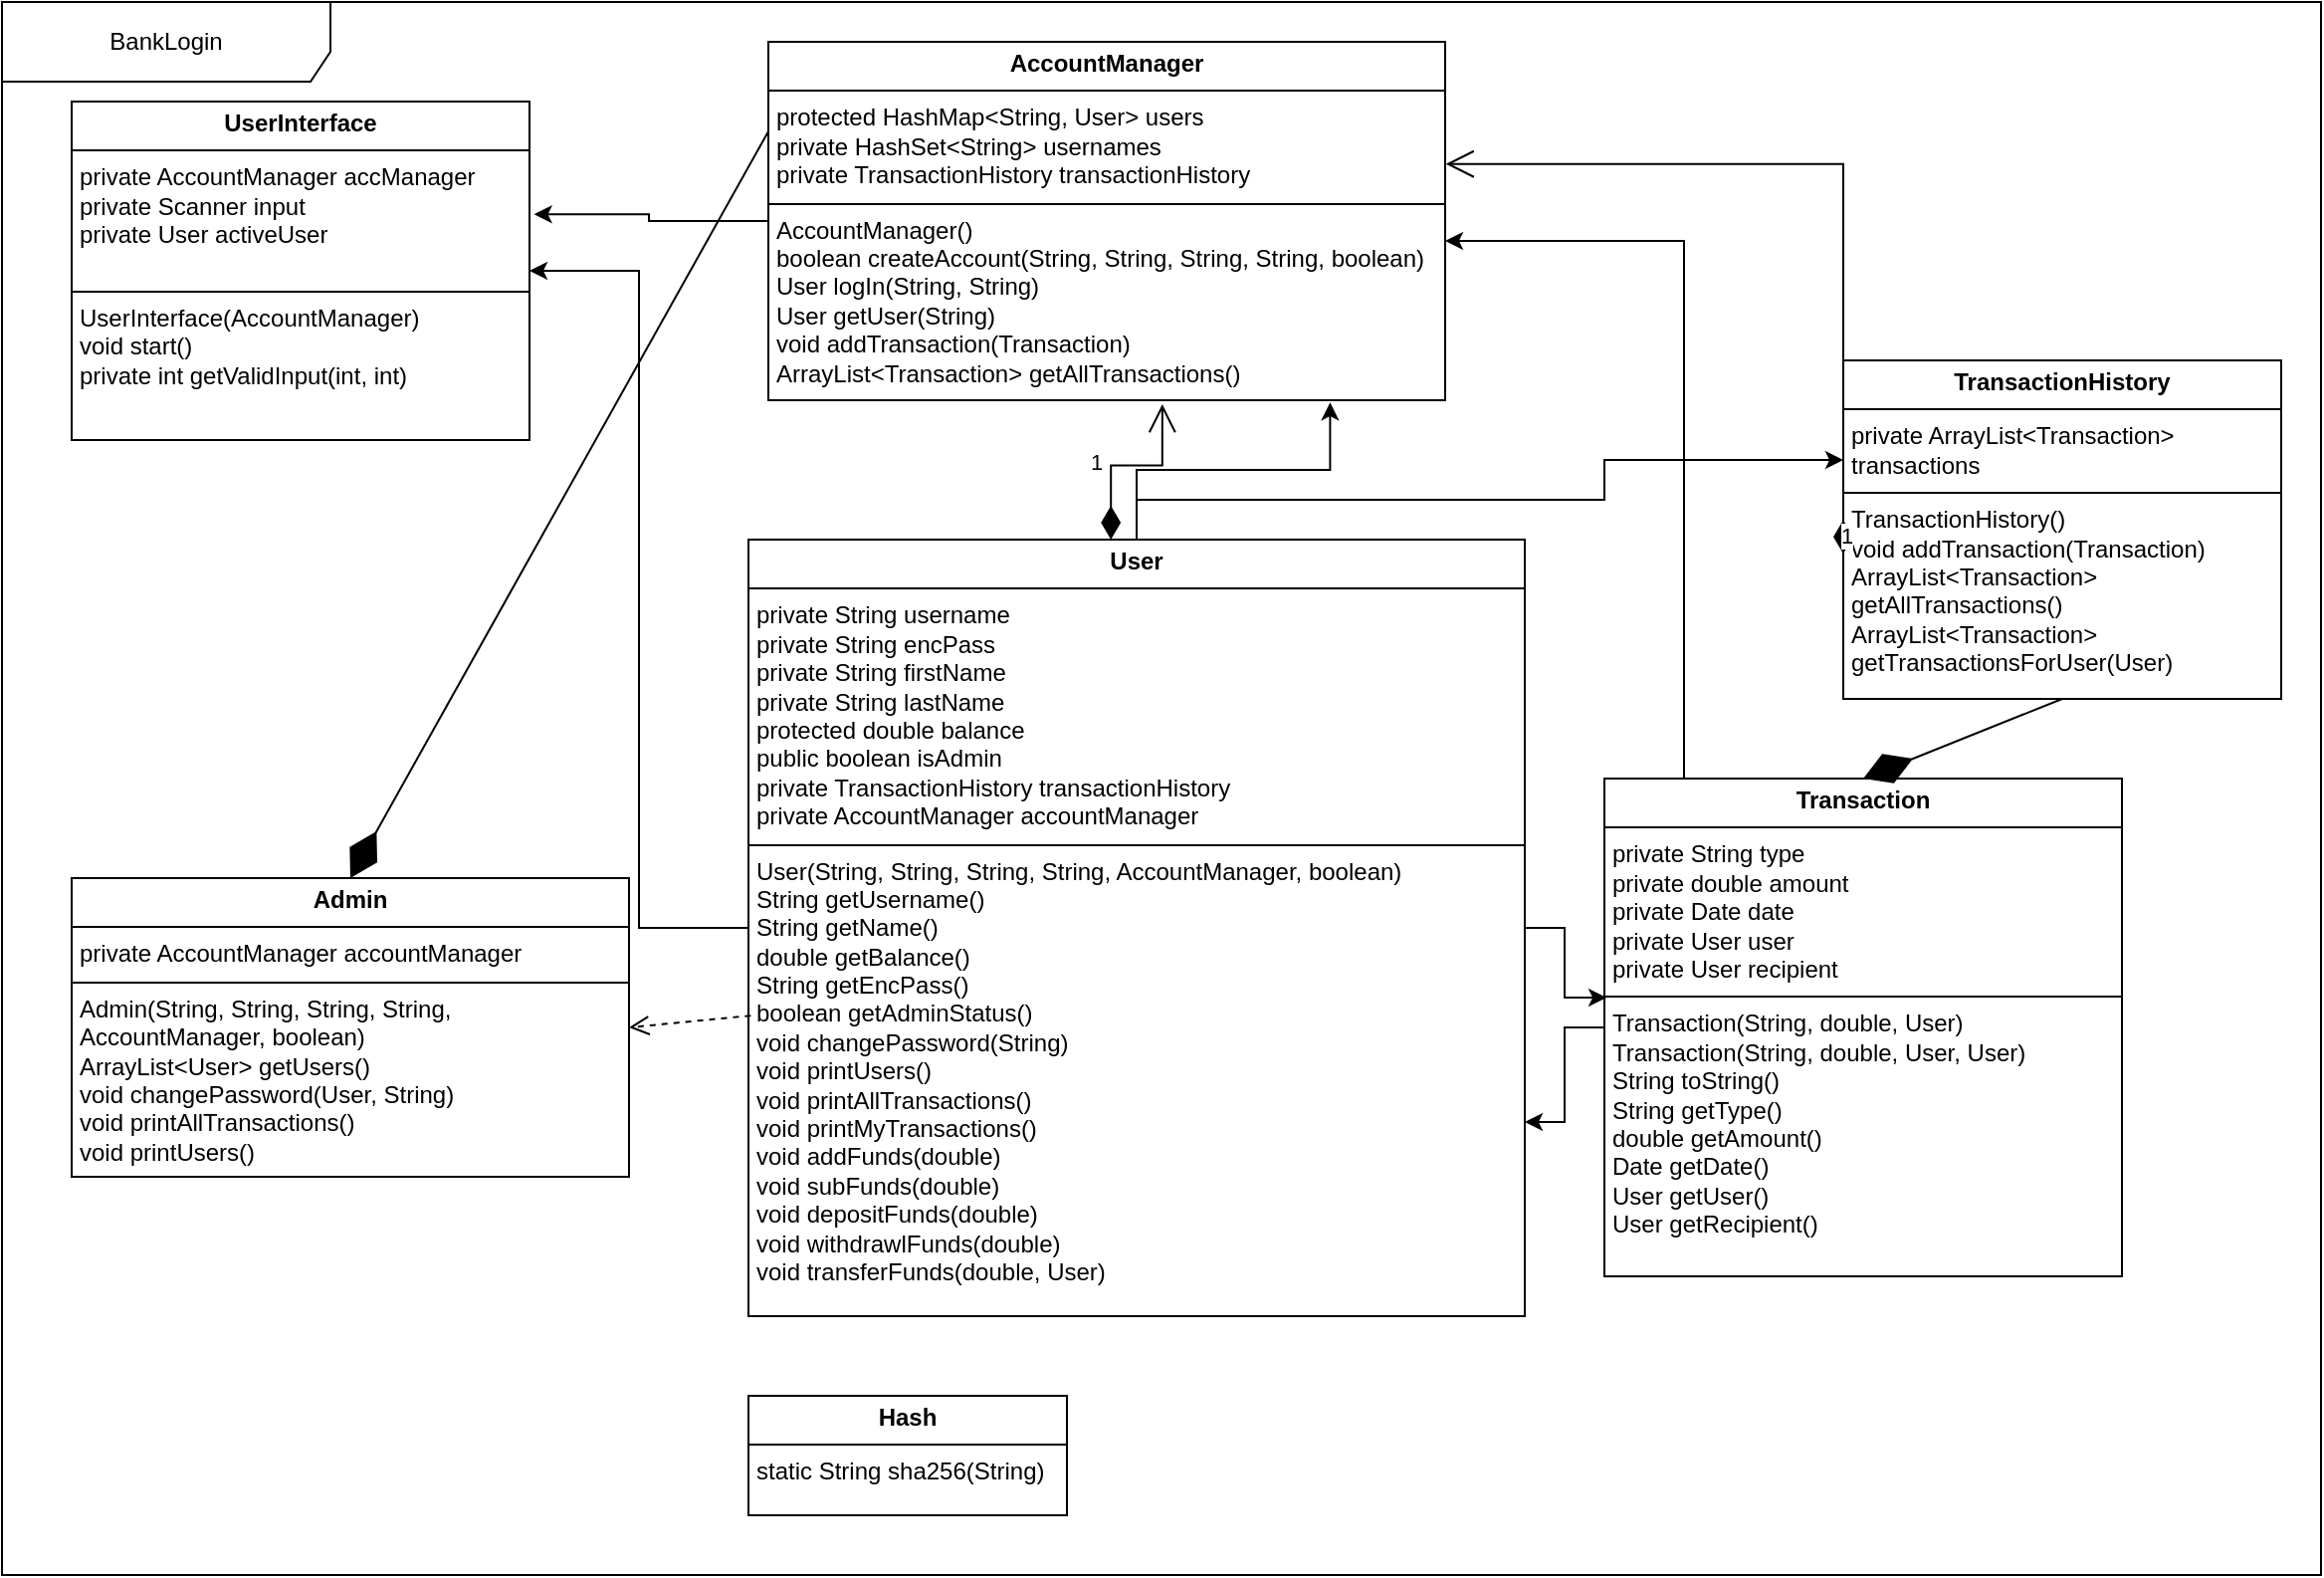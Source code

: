 <mxfile version="24.8.6">
  <diagram name="Page-1" id="c4acf3e9-155e-7222-9cf6-157b1a14988f">
    <mxGraphModel dx="2122" dy="852" grid="1" gridSize="10" guides="1" tooltips="1" connect="1" arrows="1" fold="1" page="1" pageScale="1" pageWidth="850" pageHeight="1100" background="none" math="0" shadow="0">
      <root>
        <mxCell id="0" />
        <mxCell id="1" parent="0" />
        <mxCell id="RVb5oqGzyK0K8IVMlo9C-1" value="&lt;p style=&quot;margin:0px;margin-top:4px;text-align:center;&quot;&gt;&lt;b&gt;AccountManager&lt;/b&gt;&lt;/p&gt;&lt;hr size=&quot;1&quot; style=&quot;border-style:solid;&quot;&gt;&lt;p style=&quot;margin:0px;margin-left:4px;&quot;&gt;protected HashMap&amp;lt;String, User&amp;gt; users&lt;/p&gt;&lt;p style=&quot;margin:0px;margin-left:4px;&quot;&gt;private HashSet&amp;lt;String&amp;gt; usernames&lt;/p&gt;&lt;p style=&quot;margin:0px;margin-left:4px;&quot;&gt;private TransactionHistory transactionHistory&lt;/p&gt;&lt;hr size=&quot;1&quot; style=&quot;border-style:solid;&quot;&gt;&lt;p style=&quot;margin:0px;margin-left:4px;&quot;&gt;AccountManager()&lt;/p&gt;&lt;p style=&quot;margin:0px;margin-left:4px;&quot;&gt;boolean createAccount(String, String, String, String, boolean)&lt;/p&gt;&lt;p style=&quot;margin:0px;margin-left:4px;&quot;&gt;User logIn(String, String)&lt;/p&gt;&lt;p style=&quot;margin:0px;margin-left:4px;&quot;&gt;User getUser(String)&lt;/p&gt;&lt;p style=&quot;margin:0px;margin-left:4px;&quot;&gt;void addTransaction(Transaction)&lt;/p&gt;&lt;p style=&quot;margin:0px;margin-left:4px;&quot;&gt;ArrayList&amp;lt;Transaction&amp;gt; getAllTransactions()&lt;/p&gt;" style="verticalAlign=top;align=left;overflow=fill;html=1;whiteSpace=wrap;" vertex="1" parent="1">
          <mxGeometry x="60" y="30" width="340" height="180" as="geometry" />
        </mxCell>
        <mxCell id="RVb5oqGzyK0K8IVMlo9C-5" value="&lt;p style=&quot;margin:0px;margin-top:4px;text-align:center;&quot;&gt;&lt;b&gt;Admin&lt;/b&gt;&lt;/p&gt;&lt;hr size=&quot;1&quot; style=&quot;border-style:solid;&quot;&gt;&lt;p style=&quot;margin:0px;margin-left:4px;&quot;&gt;private AccountManager accountManager&lt;/p&gt;&lt;hr size=&quot;1&quot; style=&quot;border-style:solid;&quot;&gt;&lt;p style=&quot;margin:0px;margin-left:4px;&quot;&gt;Admin(String, String, String, String, AccountManager, boolean)&lt;/p&gt;&lt;p style=&quot;margin:0px;margin-left:4px;&quot;&gt;ArrayList&amp;lt;User&amp;gt; getUsers()&lt;/p&gt;&lt;p style=&quot;margin:0px;margin-left:4px;&quot;&gt;void changePassword(User, String)&lt;/p&gt;&lt;p style=&quot;margin:0px;margin-left:4px;&quot;&gt;void printAllTransactions()&lt;/p&gt;&lt;p style=&quot;margin:0px;margin-left:4px;&quot;&gt;void printUsers()&lt;/p&gt;" style="verticalAlign=top;align=left;overflow=fill;html=1;whiteSpace=wrap;" vertex="1" parent="1">
          <mxGeometry x="-290" y="450" width="280" height="150" as="geometry" />
        </mxCell>
        <mxCell id="RVb5oqGzyK0K8IVMlo9C-34" style="edgeStyle=orthogonalEdgeStyle;rounded=0;orthogonalLoop=1;jettySize=auto;html=1;" edge="1" parent="1" source="RVb5oqGzyK0K8IVMlo9C-8">
          <mxGeometry relative="1" as="geometry">
            <mxPoint x="600" y="240" as="targetPoint" />
            <Array as="points">
              <mxPoint x="245" y="260" />
              <mxPoint x="480" y="260" />
              <mxPoint x="480" y="240" />
            </Array>
          </mxGeometry>
        </mxCell>
        <mxCell id="RVb5oqGzyK0K8IVMlo9C-36" style="edgeStyle=orthogonalEdgeStyle;rounded=0;orthogonalLoop=1;jettySize=auto;html=1;entryX=1;entryY=0.5;entryDx=0;entryDy=0;" edge="1" parent="1" source="RVb5oqGzyK0K8IVMlo9C-8" target="RVb5oqGzyK0K8IVMlo9C-20">
          <mxGeometry relative="1" as="geometry" />
        </mxCell>
        <mxCell id="RVb5oqGzyK0K8IVMlo9C-8" value="&lt;p style=&quot;margin:0px;margin-top:4px;text-align:center;&quot;&gt;&lt;b&gt;User&lt;/b&gt;&lt;/p&gt;&lt;hr size=&quot;1&quot; style=&quot;border-style:solid;&quot;&gt;&lt;p style=&quot;margin:0px;margin-left:4px;&quot;&gt;private String username&lt;/p&gt;&lt;p style=&quot;margin:0px;margin-left:4px;&quot;&gt;private String encPass&lt;/p&gt;&lt;p style=&quot;margin:0px;margin-left:4px;&quot;&gt;private String firstName&lt;/p&gt;&lt;p style=&quot;margin:0px;margin-left:4px;&quot;&gt;private String lastName&lt;/p&gt;&lt;p style=&quot;margin:0px;margin-left:4px;&quot;&gt;protected double balance&lt;/p&gt;&lt;p style=&quot;margin:0px;margin-left:4px;&quot;&gt;public boolean isAdmin&lt;/p&gt;&lt;p style=&quot;margin:0px;margin-left:4px;&quot;&gt;private TransactionHistory transactionHistory&lt;/p&gt;&lt;p style=&quot;margin:0px;margin-left:4px;&quot;&gt;private AccountManager accountManager&lt;/p&gt;&lt;hr size=&quot;1&quot; style=&quot;border-style:solid;&quot;&gt;&lt;p style=&quot;margin:0px;margin-left:4px;&quot;&gt;User(String, String, String, String, AccountManager, boolean)&lt;/p&gt;&lt;p style=&quot;margin:0px;margin-left:4px;&quot;&gt;String getUsername()&lt;/p&gt;&lt;p style=&quot;margin:0px;margin-left:4px;&quot;&gt;String getName()&lt;/p&gt;&lt;p style=&quot;margin:0px;margin-left:4px;&quot;&gt;double getBalance()&lt;/p&gt;&lt;p style=&quot;margin:0px;margin-left:4px;&quot;&gt;String getEncPass()&lt;/p&gt;&lt;p style=&quot;margin:0px;margin-left:4px;&quot;&gt;boolean getAdminStatus()&lt;/p&gt;&lt;p style=&quot;margin:0px;margin-left:4px;&quot;&gt;void changePassword(String)&lt;/p&gt;&lt;p style=&quot;margin:0px;margin-left:4px;&quot;&gt;void printUsers()&lt;/p&gt;&lt;p style=&quot;margin:0px;margin-left:4px;&quot;&gt;void printAllTransactions()&lt;/p&gt;&lt;p style=&quot;margin:0px;margin-left:4px;&quot;&gt;void printMyTransactions()&lt;/p&gt;&lt;p style=&quot;margin:0px;margin-left:4px;&quot;&gt;void addFunds(double)&lt;/p&gt;&lt;p style=&quot;margin:0px;margin-left:4px;&quot;&gt;void subFunds(double)&lt;/p&gt;&lt;p style=&quot;margin:0px;margin-left:4px;&quot;&gt;void depositFunds(double)&lt;/p&gt;&lt;p style=&quot;margin:0px;margin-left:4px;&quot;&gt;void withdrawlFunds(double)&lt;/p&gt;&lt;p style=&quot;margin:0px;margin-left:4px;&quot;&gt;void transferFunds(double, User)&lt;/p&gt;" style="verticalAlign=top;align=left;overflow=fill;html=1;whiteSpace=wrap;" vertex="1" parent="1">
          <mxGeometry x="50" y="280" width="390" height="390" as="geometry" />
        </mxCell>
        <mxCell id="RVb5oqGzyK0K8IVMlo9C-24" style="edgeStyle=orthogonalEdgeStyle;rounded=0;orthogonalLoop=1;jettySize=auto;html=1;exitX=0.164;exitY=0.002;exitDx=0;exitDy=0;exitPerimeter=0;" edge="1" parent="1" source="RVb5oqGzyK0K8IVMlo9C-11">
          <mxGeometry relative="1" as="geometry">
            <mxPoint x="400" y="130" as="targetPoint" />
            <Array as="points">
              <mxPoint x="520" y="401" />
              <mxPoint x="520" y="130" />
            </Array>
          </mxGeometry>
        </mxCell>
        <mxCell id="RVb5oqGzyK0K8IVMlo9C-31" style="edgeStyle=orthogonalEdgeStyle;rounded=0;orthogonalLoop=1;jettySize=auto;html=1;entryX=1;entryY=0.75;entryDx=0;entryDy=0;" edge="1" parent="1" source="RVb5oqGzyK0K8IVMlo9C-11" target="RVb5oqGzyK0K8IVMlo9C-8">
          <mxGeometry relative="1" as="geometry" />
        </mxCell>
        <mxCell id="RVb5oqGzyK0K8IVMlo9C-11" value="&lt;p style=&quot;margin:0px;margin-top:4px;text-align:center;&quot;&gt;&lt;b&gt;Transaction&lt;/b&gt;&lt;/p&gt;&lt;hr size=&quot;1&quot; style=&quot;border-style:solid;&quot;&gt;&lt;p style=&quot;margin:0px;margin-left:4px;&quot;&gt;private String type&lt;/p&gt;&lt;p style=&quot;margin:0px;margin-left:4px;&quot;&gt;private double amount&lt;/p&gt;&lt;p style=&quot;margin:0px;margin-left:4px;&quot;&gt;private Date date&lt;/p&gt;&lt;p style=&quot;margin:0px;margin-left:4px;&quot;&gt;private User user&lt;/p&gt;&lt;p style=&quot;margin:0px;margin-left:4px;&quot;&gt;private User recipient&lt;/p&gt;&lt;hr size=&quot;1&quot; style=&quot;border-style:solid;&quot;&gt;&lt;p style=&quot;margin:0px;margin-left:4px;&quot;&gt;Transaction(String, double, User)&lt;/p&gt;&lt;p style=&quot;margin:0px;margin-left:4px;&quot;&gt;Transaction(String, double, User, User)&lt;/p&gt;&lt;p style=&quot;margin:0px;margin-left:4px;&quot;&gt;String toString()&lt;/p&gt;&lt;p style=&quot;margin:0px;margin-left:4px;&quot;&gt;String getType()&lt;/p&gt;&lt;p style=&quot;margin:0px;margin-left:4px;&quot;&gt;double getAmount()&lt;/p&gt;&lt;p style=&quot;margin:0px;margin-left:4px;&quot;&gt;Date getDate()&lt;/p&gt;&lt;p style=&quot;margin:0px;margin-left:4px;&quot;&gt;User getUser()&lt;/p&gt;&lt;p style=&quot;margin:0px;margin-left:4px;&quot;&gt;User getRecipient()&lt;/p&gt;" style="verticalAlign=top;align=left;overflow=fill;html=1;whiteSpace=wrap;" vertex="1" parent="1">
          <mxGeometry x="480" y="400" width="260" height="250" as="geometry" />
        </mxCell>
        <mxCell id="RVb5oqGzyK0K8IVMlo9C-13" value="&lt;p style=&quot;margin:0px;margin-top:4px;text-align:center;&quot;&gt;&lt;b&gt;TransactionHistory&lt;/b&gt;&lt;/p&gt;&lt;hr size=&quot;1&quot; style=&quot;border-style:solid;&quot;&gt;&lt;p style=&quot;margin:0px;margin-left:4px;&quot;&gt;private ArrayList&amp;lt;Transaction&amp;gt; transactions&lt;/p&gt;&lt;hr size=&quot;1&quot; style=&quot;border-style:solid;&quot;&gt;&lt;p style=&quot;margin:0px;margin-left:4px;&quot;&gt;TransactionHistory()&lt;/p&gt;&lt;p style=&quot;margin:0px;margin-left:4px;&quot;&gt;void addTransaction(Transaction)&lt;/p&gt;&lt;p style=&quot;margin:0px;margin-left:4px;&quot;&gt;ArrayList&amp;lt;Transaction&amp;gt; getAllTransactions()&lt;/p&gt;&lt;p style=&quot;margin:0px;margin-left:4px;&quot;&gt;ArrayList&amp;lt;Transaction&amp;gt; getTransactionsForUser(User)&lt;/p&gt;" style="verticalAlign=top;align=left;overflow=fill;html=1;whiteSpace=wrap;" vertex="1" parent="1">
          <mxGeometry x="600" y="190" width="220" height="170" as="geometry" />
        </mxCell>
        <mxCell id="RVb5oqGzyK0K8IVMlo9C-19" value="&lt;p style=&quot;margin:0px;margin-top:4px;text-align:center;&quot;&gt;&lt;b&gt;Hash&lt;/b&gt;&lt;/p&gt;&lt;hr size=&quot;1&quot; style=&quot;border-style:solid;&quot;&gt;&lt;p style=&quot;margin:0px;margin-left:4px;&quot;&gt;static String sha256(String)&lt;/p&gt;" style="verticalAlign=top;align=left;overflow=fill;html=1;whiteSpace=wrap;" vertex="1" parent="1">
          <mxGeometry x="50" y="710" width="160" height="60" as="geometry" />
        </mxCell>
        <mxCell id="RVb5oqGzyK0K8IVMlo9C-20" value="&lt;p style=&quot;margin:0px;margin-top:4px;text-align:center;&quot;&gt;&lt;b&gt;UserInterface&lt;/b&gt;&lt;/p&gt;&lt;hr size=&quot;1&quot; style=&quot;border-style:solid;&quot;&gt;&lt;p style=&quot;margin:0px;margin-left:4px;&quot;&gt;private AccountManager accManager&lt;/p&gt;&lt;p style=&quot;margin:0px;margin-left:4px;&quot;&gt;private Scanner input&lt;/p&gt;&lt;p style=&quot;margin:0px;margin-left:4px;&quot;&gt;private User activeUser&lt;/p&gt;&lt;div&gt;&lt;br&gt;&lt;/div&gt;&lt;hr size=&quot;1&quot; style=&quot;border-style:solid;&quot;&gt;&lt;p style=&quot;margin:0px;margin-left:4px;&quot;&gt;UserInterface(AccountManager)&lt;/p&gt;&lt;p style=&quot;margin:0px;margin-left:4px;&quot;&gt;void start()&lt;/p&gt;&lt;p style=&quot;margin:0px;margin-left:4px;&quot;&gt;private int getValidInput(int, int)&lt;/p&gt;" style="verticalAlign=top;align=left;overflow=fill;html=1;whiteSpace=wrap;" vertex="1" parent="1">
          <mxGeometry x="-290" y="60" width="230" height="170" as="geometry" />
        </mxCell>
        <mxCell id="RVb5oqGzyK0K8IVMlo9C-22" value="1" style="endArrow=open;html=1;endSize=12;startArrow=diamondThin;startSize=14;startFill=1;edgeStyle=orthogonalEdgeStyle;align=left;verticalAlign=bottom;rounded=0;entryX=0.58;entryY=0.996;entryDx=0;entryDy=0;entryPerimeter=0;exitX=0.465;exitY=-0.007;exitDx=0;exitDy=0;exitPerimeter=0;" edge="1" parent="1">
          <mxGeometry x="-0.36" y="12" relative="1" as="geometry">
            <mxPoint x="232.07" y="280" as="sourcePoint" />
            <mxPoint x="257.92" y="212.01" as="targetPoint" />
            <Array as="points">
              <mxPoint x="231.72" y="242.73" />
              <mxPoint x="257.72" y="242.73" />
            </Array>
            <mxPoint as="offset" />
          </mxGeometry>
        </mxCell>
        <mxCell id="RVb5oqGzyK0K8IVMlo9C-23" value="1" style="endArrow=open;html=1;endSize=12;startArrow=diamondThin;startSize=14;startFill=1;edgeStyle=orthogonalEdgeStyle;align=left;verticalAlign=bottom;rounded=0;entryX=1.001;entryY=0.341;entryDx=0;entryDy=0;entryPerimeter=0;exitX=0;exitY=0.571;exitDx=0;exitDy=0;exitPerimeter=0;" edge="1" parent="1" source="RVb5oqGzyK0K8IVMlo9C-13" target="RVb5oqGzyK0K8IVMlo9C-1">
          <mxGeometry x="-1" y="3" relative="1" as="geometry">
            <mxPoint x="440" y="120" as="sourcePoint" />
            <mxPoint x="600" y="120" as="targetPoint" />
            <Array as="points">
              <mxPoint x="600" y="91" />
            </Array>
          </mxGeometry>
        </mxCell>
        <mxCell id="RVb5oqGzyK0K8IVMlo9C-25" value="" style="html=1;verticalAlign=bottom;endArrow=open;dashed=1;endSize=8;curved=0;rounded=0;entryX=1;entryY=0.5;entryDx=0;entryDy=0;exitX=0.003;exitY=0.613;exitDx=0;exitDy=0;exitPerimeter=0;" edge="1" parent="1" source="RVb5oqGzyK0K8IVMlo9C-8" target="RVb5oqGzyK0K8IVMlo9C-5">
          <mxGeometry relative="1" as="geometry">
            <mxPoint x="-70" y="670" as="sourcePoint" />
            <mxPoint x="-10" y="620" as="targetPoint" />
          </mxGeometry>
        </mxCell>
        <mxCell id="RVb5oqGzyK0K8IVMlo9C-26" value="" style="endArrow=diamondThin;endFill=1;endSize=24;html=1;rounded=0;entryX=0.5;entryY=0;entryDx=0;entryDy=0;exitX=0;exitY=0.25;exitDx=0;exitDy=0;" edge="1" parent="1" source="RVb5oqGzyK0K8IVMlo9C-1" target="RVb5oqGzyK0K8IVMlo9C-5">
          <mxGeometry width="160" relative="1" as="geometry">
            <mxPoint x="-160" y="70" as="sourcePoint" />
            <mxPoint y="70" as="targetPoint" />
          </mxGeometry>
        </mxCell>
        <mxCell id="RVb5oqGzyK0K8IVMlo9C-30" style="edgeStyle=orthogonalEdgeStyle;rounded=0;orthogonalLoop=1;jettySize=auto;html=1;entryX=0.004;entryY=0.44;entryDx=0;entryDy=0;entryPerimeter=0;" edge="1" parent="1" source="RVb5oqGzyK0K8IVMlo9C-8" target="RVb5oqGzyK0K8IVMlo9C-11">
          <mxGeometry relative="1" as="geometry" />
        </mxCell>
        <mxCell id="RVb5oqGzyK0K8IVMlo9C-32" value="" style="endArrow=diamondThin;endFill=1;endSize=24;html=1;rounded=0;entryX=0.5;entryY=0;entryDx=0;entryDy=0;exitX=0.5;exitY=1;exitDx=0;exitDy=0;" edge="1" parent="1" source="RVb5oqGzyK0K8IVMlo9C-13" target="RVb5oqGzyK0K8IVMlo9C-11">
          <mxGeometry width="160" relative="1" as="geometry">
            <mxPoint x="710" y="380" as="sourcePoint" />
            <mxPoint x="870" y="380" as="targetPoint" />
          </mxGeometry>
        </mxCell>
        <mxCell id="RVb5oqGzyK0K8IVMlo9C-33" style="edgeStyle=orthogonalEdgeStyle;rounded=0;orthogonalLoop=1;jettySize=auto;html=1;entryX=0.83;entryY=1.006;entryDx=0;entryDy=0;entryPerimeter=0;" edge="1" parent="1" source="RVb5oqGzyK0K8IVMlo9C-8" target="RVb5oqGzyK0K8IVMlo9C-1">
          <mxGeometry relative="1" as="geometry" />
        </mxCell>
        <mxCell id="RVb5oqGzyK0K8IVMlo9C-37" style="edgeStyle=orthogonalEdgeStyle;rounded=0;orthogonalLoop=1;jettySize=auto;html=1;entryX=1.01;entryY=0.333;entryDx=0;entryDy=0;entryPerimeter=0;" edge="1" parent="1" source="RVb5oqGzyK0K8IVMlo9C-1" target="RVb5oqGzyK0K8IVMlo9C-20">
          <mxGeometry relative="1" as="geometry" />
        </mxCell>
        <mxCell id="RVb5oqGzyK0K8IVMlo9C-38" value="BankLogin" style="shape=umlFrame;whiteSpace=wrap;html=1;pointerEvents=0;width=165;height=40;" vertex="1" parent="1">
          <mxGeometry x="-325" y="10" width="1165" height="790" as="geometry" />
        </mxCell>
      </root>
    </mxGraphModel>
  </diagram>
</mxfile>
